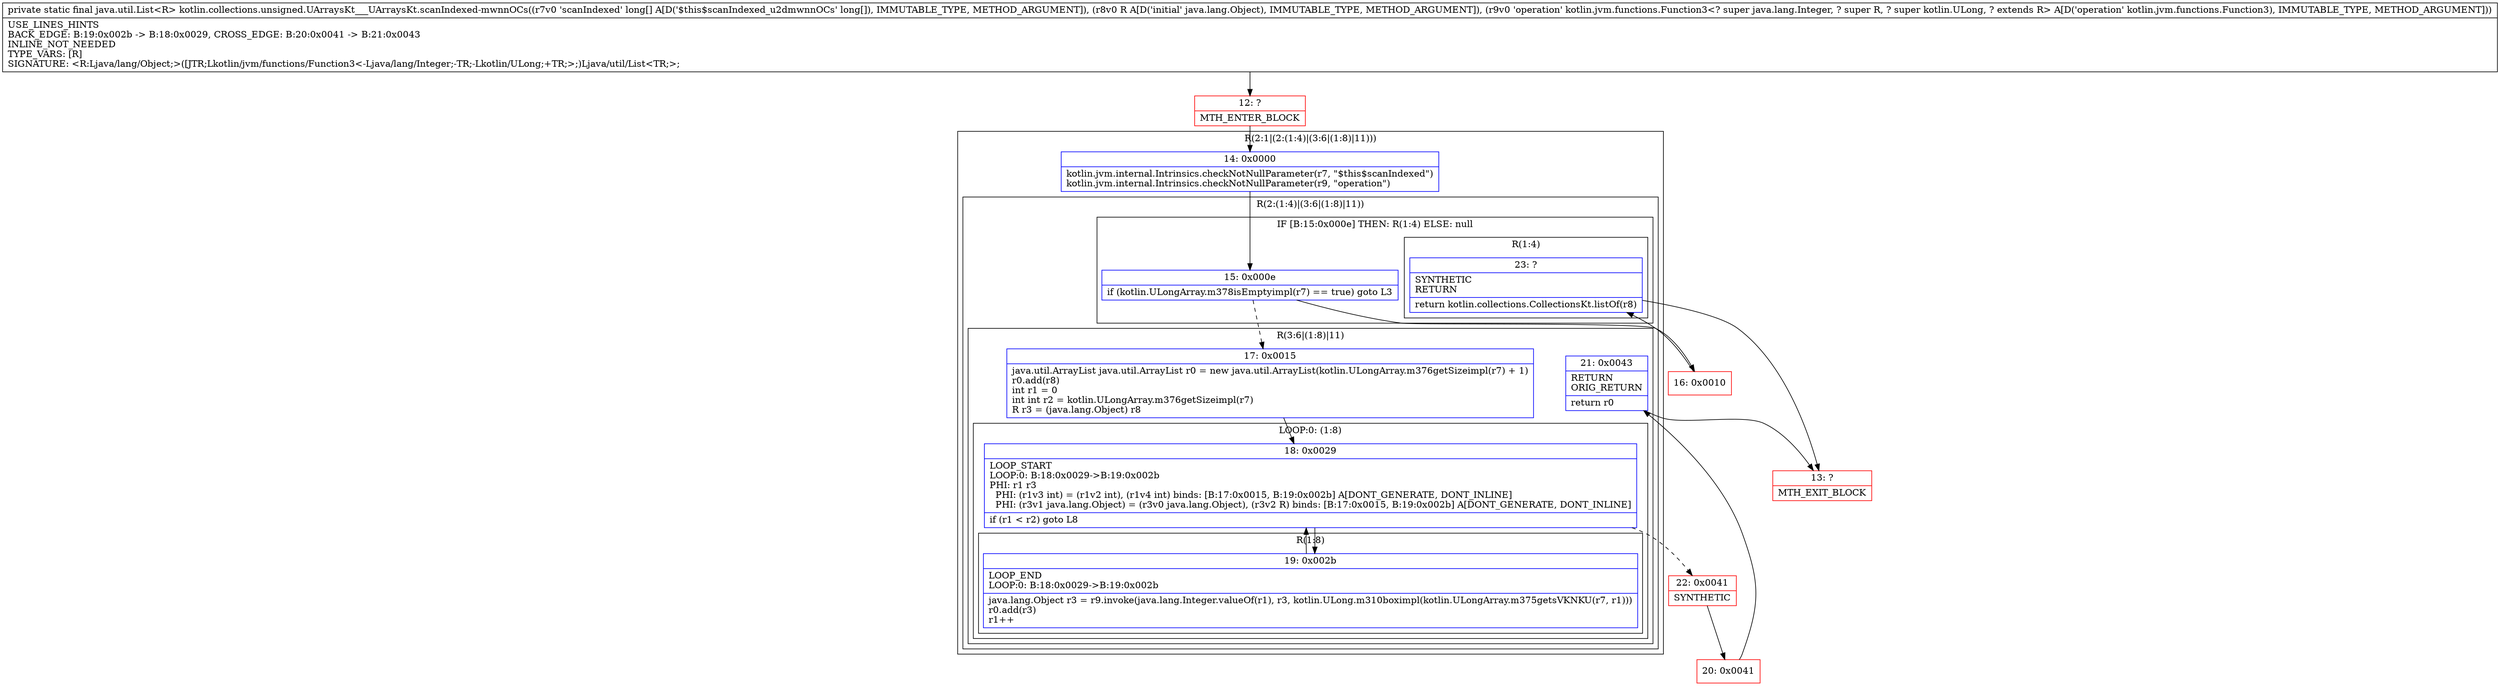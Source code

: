 digraph "CFG forkotlin.collections.unsigned.UArraysKt___UArraysKt.scanIndexed\-mwnnOCs([JLjava\/lang\/Object;Lkotlin\/jvm\/functions\/Function3;)Ljava\/util\/List;" {
subgraph cluster_Region_1606356273 {
label = "R(2:1|(2:(1:4)|(3:6|(1:8)|11)))";
node [shape=record,color=blue];
Node_14 [shape=record,label="{14\:\ 0x0000|kotlin.jvm.internal.Intrinsics.checkNotNullParameter(r7, \"$this$scanIndexed\")\lkotlin.jvm.internal.Intrinsics.checkNotNullParameter(r9, \"operation\")\l}"];
subgraph cluster_Region_2099822130 {
label = "R(2:(1:4)|(3:6|(1:8)|11))";
node [shape=record,color=blue];
subgraph cluster_IfRegion_1508001301 {
label = "IF [B:15:0x000e] THEN: R(1:4) ELSE: null";
node [shape=record,color=blue];
Node_15 [shape=record,label="{15\:\ 0x000e|if (kotlin.ULongArray.m378isEmptyimpl(r7) == true) goto L3\l}"];
subgraph cluster_Region_698882820 {
label = "R(1:4)";
node [shape=record,color=blue];
Node_23 [shape=record,label="{23\:\ ?|SYNTHETIC\lRETURN\l|return kotlin.collections.CollectionsKt.listOf(r8)\l}"];
}
}
subgraph cluster_Region_1557201493 {
label = "R(3:6|(1:8)|11)";
node [shape=record,color=blue];
Node_17 [shape=record,label="{17\:\ 0x0015|java.util.ArrayList java.util.ArrayList r0 = new java.util.ArrayList(kotlin.ULongArray.m376getSizeimpl(r7) + 1)\lr0.add(r8)\lint r1 = 0\lint int r2 = kotlin.ULongArray.m376getSizeimpl(r7)\lR r3 = (java.lang.Object) r8\l}"];
subgraph cluster_LoopRegion_689418957 {
label = "LOOP:0: (1:8)";
node [shape=record,color=blue];
Node_18 [shape=record,label="{18\:\ 0x0029|LOOP_START\lLOOP:0: B:18:0x0029\-\>B:19:0x002b\lPHI: r1 r3 \l  PHI: (r1v3 int) = (r1v2 int), (r1v4 int) binds: [B:17:0x0015, B:19:0x002b] A[DONT_GENERATE, DONT_INLINE]\l  PHI: (r3v1 java.lang.Object) = (r3v0 java.lang.Object), (r3v2 R) binds: [B:17:0x0015, B:19:0x002b] A[DONT_GENERATE, DONT_INLINE]\l|if (r1 \< r2) goto L8\l}"];
subgraph cluster_Region_990656374 {
label = "R(1:8)";
node [shape=record,color=blue];
Node_19 [shape=record,label="{19\:\ 0x002b|LOOP_END\lLOOP:0: B:18:0x0029\-\>B:19:0x002b\l|java.lang.Object r3 = r9.invoke(java.lang.Integer.valueOf(r1), r3, kotlin.ULong.m310boximpl(kotlin.ULongArray.m375getsVKNKU(r7, r1)))\lr0.add(r3)\lr1++\l}"];
}
}
Node_21 [shape=record,label="{21\:\ 0x0043|RETURN\lORIG_RETURN\l|return r0\l}"];
}
}
}
Node_12 [shape=record,color=red,label="{12\:\ ?|MTH_ENTER_BLOCK\l}"];
Node_16 [shape=record,color=red,label="{16\:\ 0x0010}"];
Node_13 [shape=record,color=red,label="{13\:\ ?|MTH_EXIT_BLOCK\l}"];
Node_22 [shape=record,color=red,label="{22\:\ 0x0041|SYNTHETIC\l}"];
Node_20 [shape=record,color=red,label="{20\:\ 0x0041}"];
MethodNode[shape=record,label="{private static final java.util.List\<R\> kotlin.collections.unsigned.UArraysKt___UArraysKt.scanIndexed\-mwnnOCs((r7v0 'scanIndexed' long[] A[D('$this$scanIndexed_u2dmwnnOCs' long[]), IMMUTABLE_TYPE, METHOD_ARGUMENT]), (r8v0 R A[D('initial' java.lang.Object), IMMUTABLE_TYPE, METHOD_ARGUMENT]), (r9v0 'operation' kotlin.jvm.functions.Function3\<? super java.lang.Integer, ? super R, ? super kotlin.ULong, ? extends R\> A[D('operation' kotlin.jvm.functions.Function3), IMMUTABLE_TYPE, METHOD_ARGUMENT]))  | USE_LINES_HINTS\lBACK_EDGE: B:19:0x002b \-\> B:18:0x0029, CROSS_EDGE: B:20:0x0041 \-\> B:21:0x0043\lINLINE_NOT_NEEDED\lTYPE_VARS: [R]\lSIGNATURE: \<R:Ljava\/lang\/Object;\>([JTR;Lkotlin\/jvm\/functions\/Function3\<\-Ljava\/lang\/Integer;\-TR;\-Lkotlin\/ULong;+TR;\>;)Ljava\/util\/List\<TR;\>;\l}"];
MethodNode -> Node_12;Node_14 -> Node_15;
Node_15 -> Node_16;
Node_15 -> Node_17[style=dashed];
Node_23 -> Node_13;
Node_17 -> Node_18;
Node_18 -> Node_19;
Node_18 -> Node_22[style=dashed];
Node_19 -> Node_18;
Node_21 -> Node_13;
Node_12 -> Node_14;
Node_16 -> Node_23;
Node_22 -> Node_20;
Node_20 -> Node_21;
}

